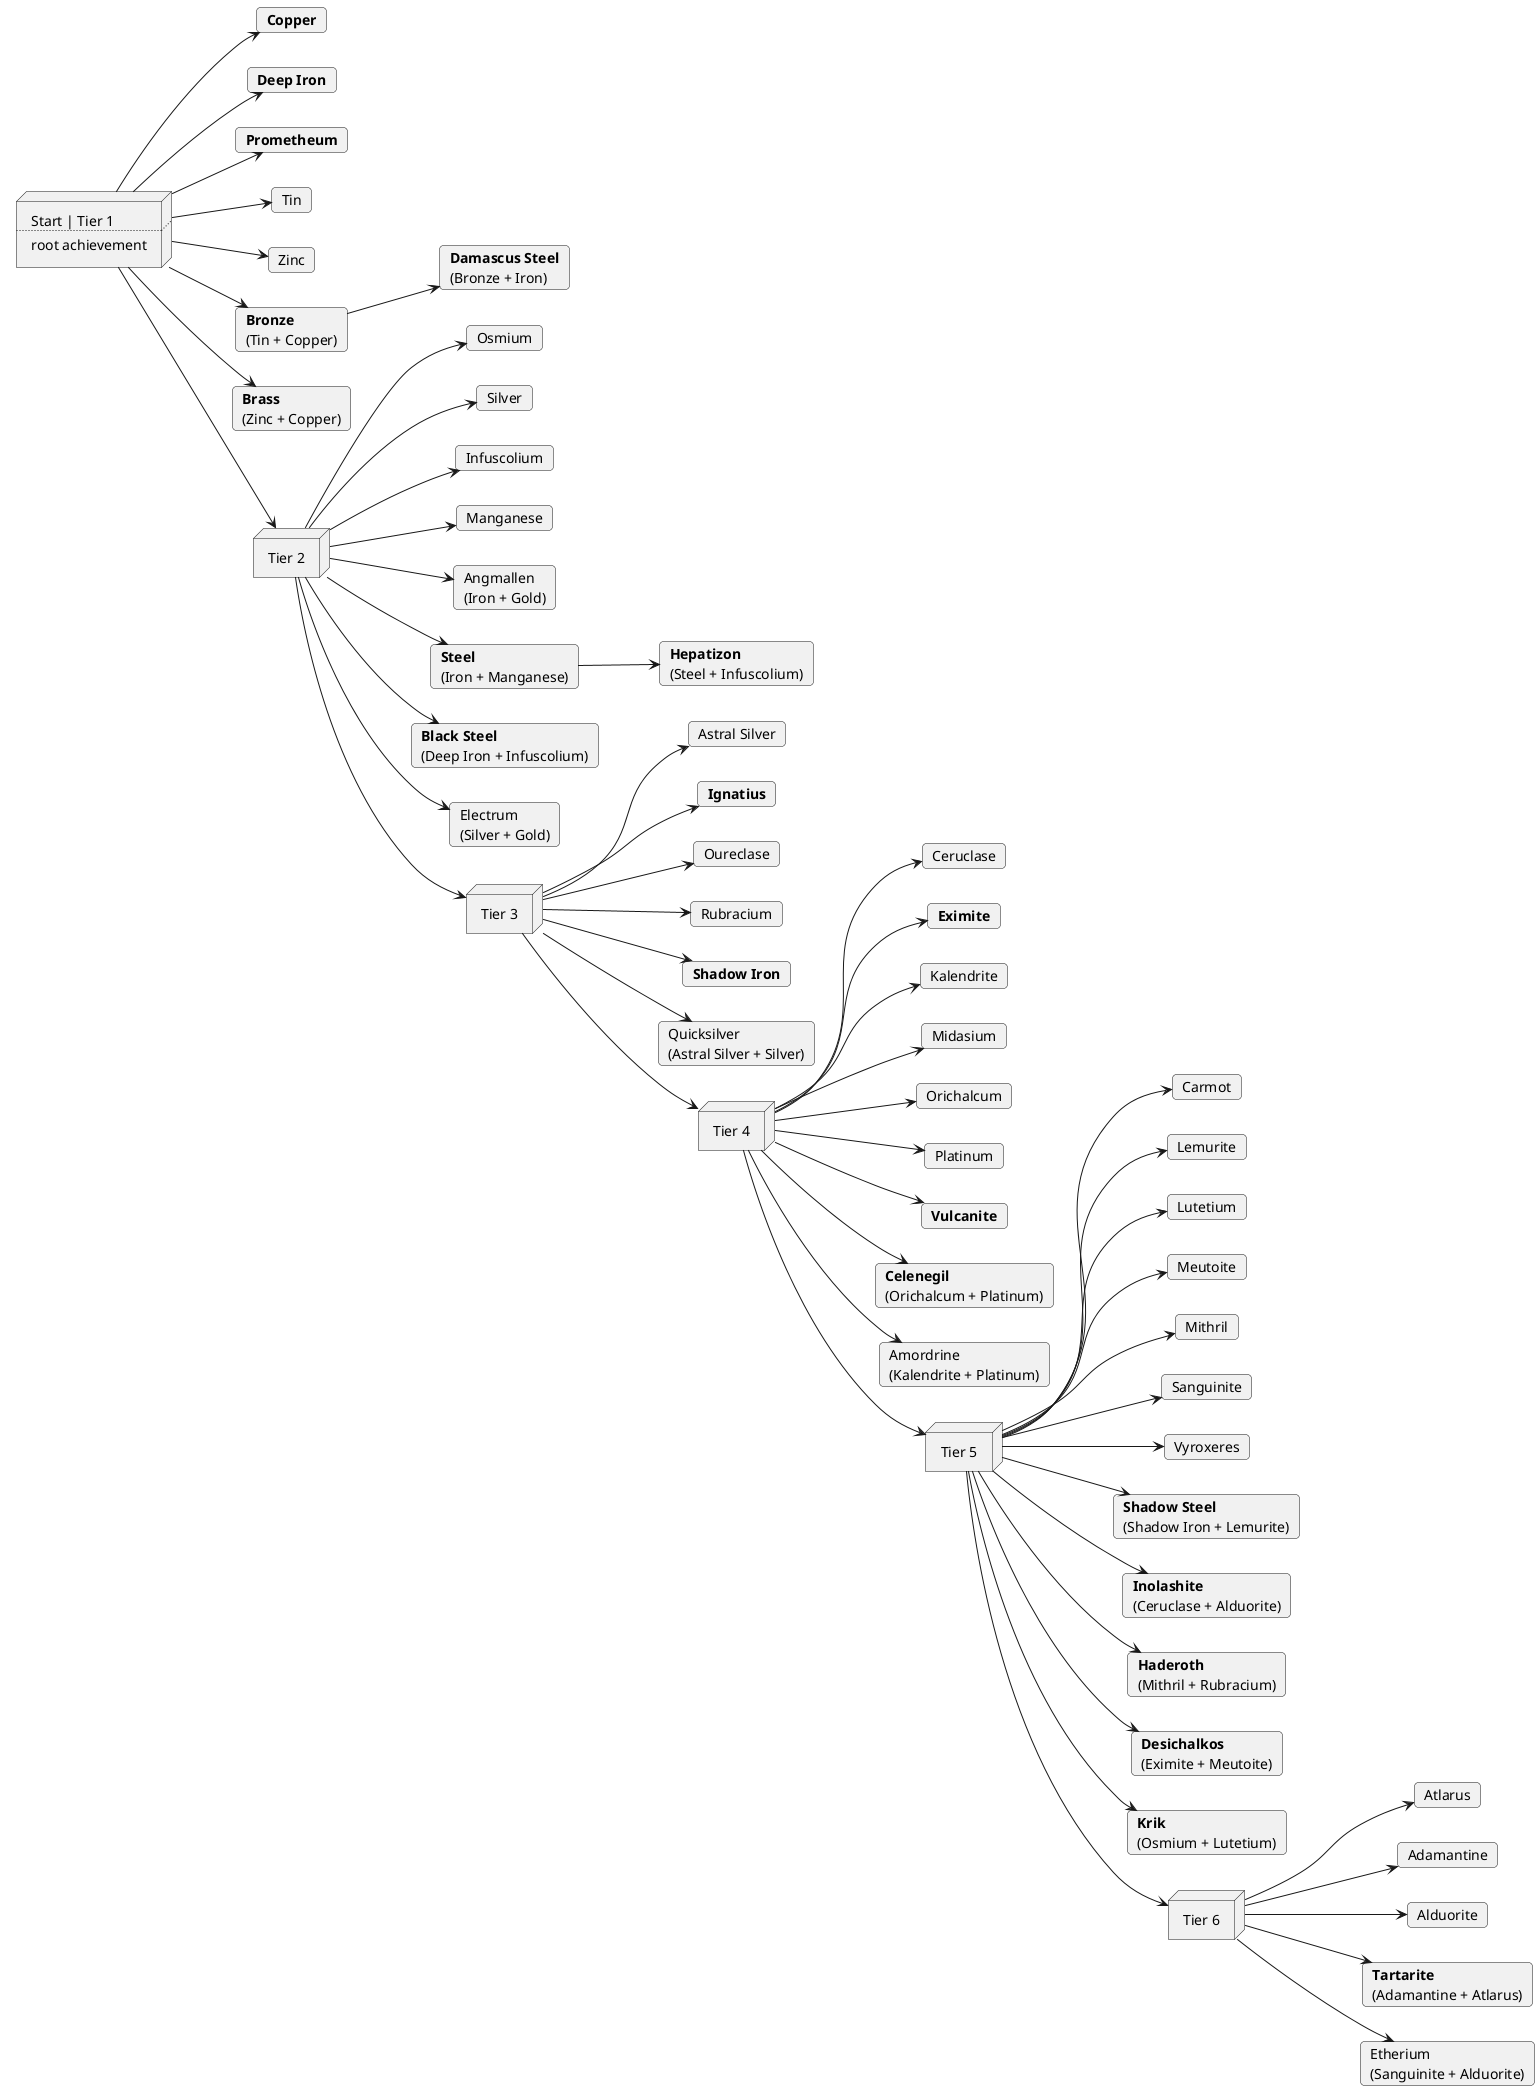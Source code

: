 @startuml
left to right direction
skinparam card {
    roundCorner 8
}

'Cards ---
'Primitive MEtals
card Atlarus
card Adamantine
card "**Copper**" as Copper
card "**Deep Iron**" as DeepIron
card "**Prometheum**" as Prometheum
card Osmium
card Silver
card Infuscolium
card Manganese
card "Astral Silver" as AstralSilver
card "**Ignatius**" as Ignatius
card Oureclase
card Rubracium
card "**Shadow Iron**" as ShadowIron
card Ceruclase
card "**Eximite**" as Eximite
card Kalendrite
card Midasium
card Orichalcum
card Platinum
card "**Vulcanite**" as Vulcanite
card Alduorite
card Carmot
card Lemurite
card Lutetium
card Meutoite
card Mithril
card Sanguinite
card Vyroxeres
card Tin
card Zinc


'Alloys
card "Angmallen\n(Iron + Gold)" as Angmallen
card "**Steel**\n(Iron + Manganese)" as Steel
card "**Black Steel**\n(Deep Iron + Infuscolium)" as BlackSteel
card "Electrum\n(Silver + Gold)" as Electrum
card "**Hepatizon**\n(Steel + Infuscolium)" as Hepatizon
card "**Bronze**\n(Tin + Copper)" as Bronze
card "**Brass**\n(Zinc + Copper)" as Brass
card "**Damascus Steel**\n(Bronze + Iron)" as DamascusSteel
card "Quicksilver\n(Astral Silver + Silver)" as Quicksilver
card "**Celenegil**\n(Orichalcum + Platinum)" as Celenegil
card "Amordrine\n(Kalendrite + Platinum)" as Amordrine
card "**Shadow Steel**\n(Shadow Iron + Lemurite)" as ShadowSteel
card "**Inolashite**\n(Ceruclase + Alduorite)" as Inolashite
card "**Haderoth**\n(Mithril + Rubracium)" as Haderoth
card "**Desichalkos**\n(Eximite + Meutoite)" as Desichalkos
card "**Krik**\n(Osmium + Lutetium)" as Krik
card "**Tartarite**\n(Adamantine + Atlarus)" as Tartarite
card "Etherium\n(Sanguinite + Alduorite)" as Etherium


'Tiers
node root [
    Start | Tier 1
    ....
    root achievement
]
node tier2 [
    Tier 2
]
node tier3 [
    Tier 3
]
node tier4 [
    Tier 4
]
node tier5 [
    Tier 5
]
node tier6 [
    Tier 6
]


'Tier 1 achievements [Parent is root]
root-->Copper
root-->DeepIron
root-->Prometheum
root-->Tin
root-->Zinc
root-->Bronze
root-->Brass
Bronze-->DamascusSteel
root-->tier2

'Tier 2 achievements
tier2-->Angmallen
tier2-->Osmium
tier2-->Silver
tier2-->Infuscolium
tier2-->Manganese
tier2-->Steel
tier2-->BlackSteel
tier2-->Electrum
Steel-->Hepatizon
tier2-->tier3

'Tier 3 Achievements
tier3-->AstralSilver
tier3-->Ignatius
tier3-->Oureclase
tier3-->Rubracium
tier3-->ShadowIron
tier3-->Quicksilver
tier3-->tier4

'Tier 4 Achievements
tier4-->Ceruclase
tier4-->Eximite
tier4-->Kalendrite
tier4-->Midasium
tier4-->Orichalcum
tier4-->Platinum
tier4-->Vulcanite
tier4-->Celenegil
tier4-->Amordrine
tier4-->tier5

'Tier 5 Achievemets
tier5-->Carmot
tier5-->Lemurite
tier5-->Lutetium
tier5-->Meutoite
tier5-->Mithril
tier5-->Sanguinite
tier5-->Vyroxeres
tier5-->ShadowSteel
tier5-->Inolashite
tier5-->Haderoth
tier5-->Desichalkos
tier5-->Krik
tier5-->tier6

'Tier 6 Achievements
tier6-->Alduorite
tier6-->Atlarus
tier6-->Adamantine
tier6-->Tartarite
tier6-->Etherium

@enduml



